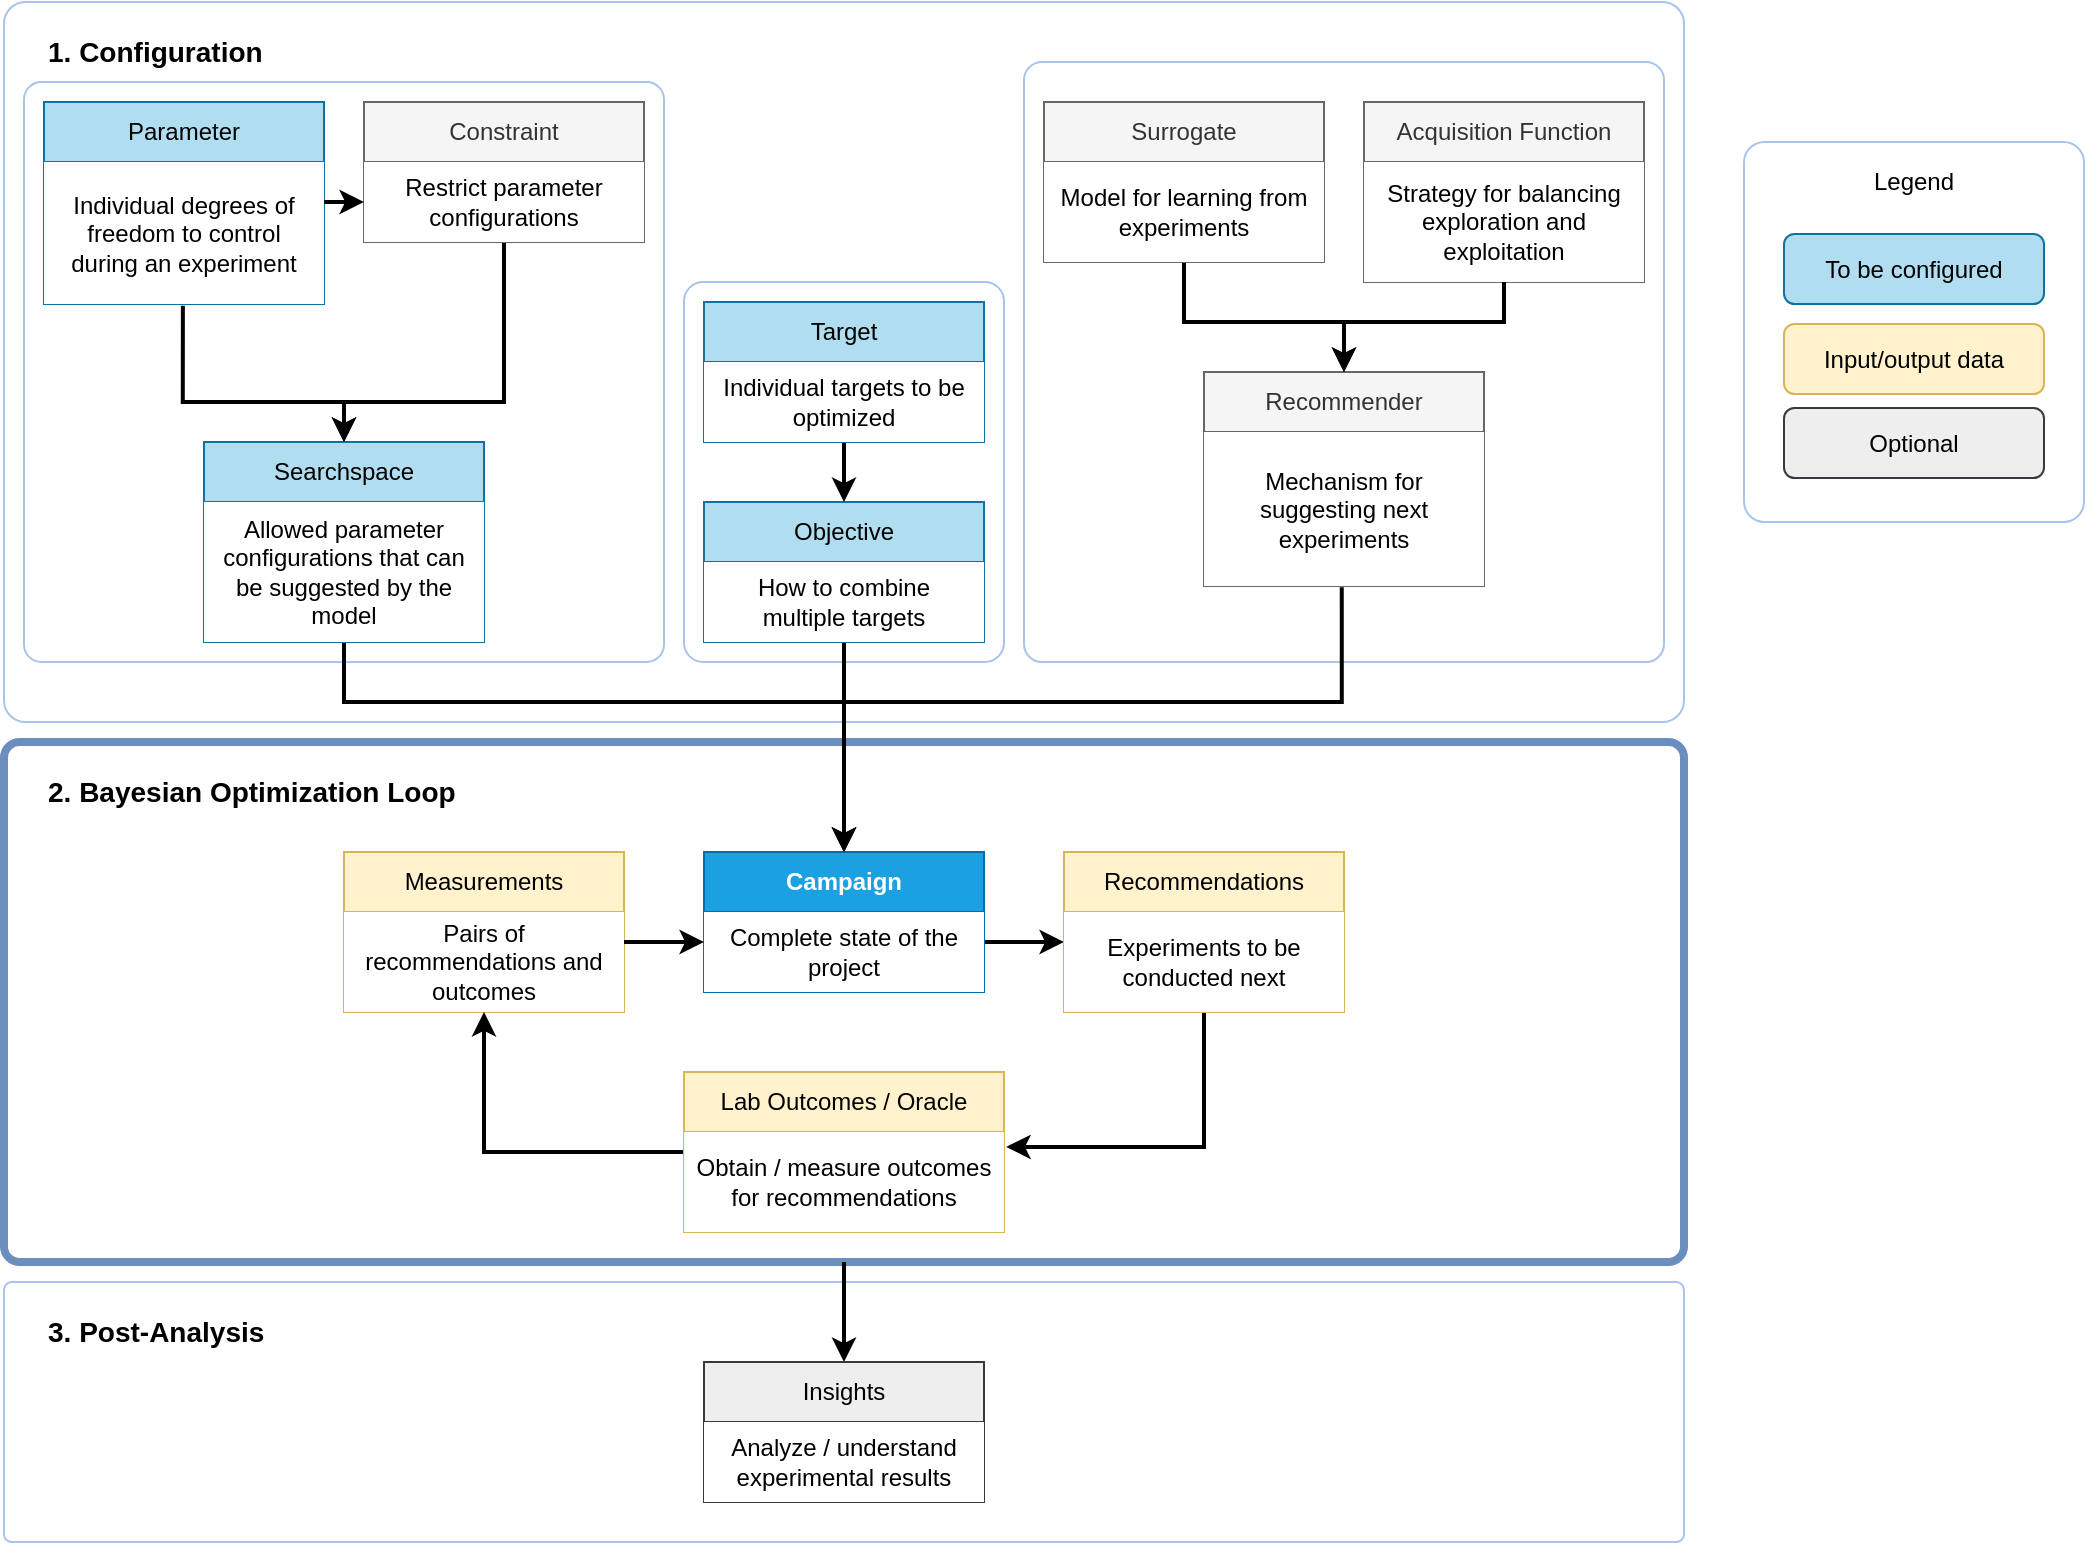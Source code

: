 <mxfile version="28.0.5">
  <diagram name="Page-1" id="6k2zMYyjilEWwxgVp3P2">
    <mxGraphModel dx="1362" dy="778" grid="1" gridSize="10" guides="1" tooltips="1" connect="1" arrows="1" fold="1" page="0" pageScale="1" pageWidth="860" pageHeight="800" math="0" shadow="0">
      <root>
        <mxCell id="0" />
        <mxCell id="1" parent="0" />
        <mxCell id="2T1Zwf7EH5pKQzEgwhFY-28" value="" style="rounded=1;whiteSpace=wrap;html=1;fillColor=none;strokeColor=light-dark(#a9c4eb, #babdc0);arcSize=6;" parent="1" vertex="1">
          <mxGeometry x="880" y="80" width="170" height="190" as="geometry" />
        </mxCell>
        <mxCell id="TgQTEoghcz0UxrAVnRUr-7" value="" style="rounded=1;whiteSpace=wrap;html=1;fillColor=none;strokeColor=#A9C4EB;arcSize=3;perimeterSpacing=0;" parent="1" vertex="1">
          <mxGeometry x="10" y="10" width="840" height="360" as="geometry" />
        </mxCell>
        <mxCell id="TgQTEoghcz0UxrAVnRUr-15" value="" style="rounded=1;whiteSpace=wrap;html=1;fillColor=none;strokeColor=#A9C4EB;arcSize=6;" parent="1" vertex="1">
          <mxGeometry x="350" y="150" width="160" height="190" as="geometry" />
        </mxCell>
        <mxCell id="TgQTEoghcz0UxrAVnRUr-16" value="" style="rounded=1;whiteSpace=wrap;html=1;fillColor=none;strokeColor=#A9C4EB;arcSize=3;" parent="1" vertex="1">
          <mxGeometry x="520" y="40" width="320" height="300" as="geometry" />
        </mxCell>
        <mxCell id="TgQTEoghcz0UxrAVnRUr-14" value="" style="rounded=1;whiteSpace=wrap;html=1;fillColor=none;strokeColor=#A9C4EB;arcSize=3;" parent="1" vertex="1">
          <mxGeometry x="20" y="50" width="320" height="290" as="geometry" />
        </mxCell>
        <mxCell id="TgQTEoghcz0UxrAVnRUr-10" value="" style="rounded=1;whiteSpace=wrap;html=1;fillColor=none;strokeColor=#A9C4EB;arcSize=3;" parent="1" vertex="1">
          <mxGeometry x="10" y="650" width="840" height="130" as="geometry" />
        </mxCell>
        <mxCell id="TgQTEoghcz0UxrAVnRUr-8" value="" style="rounded=1;whiteSpace=wrap;html=1;arcSize=3;strokeWidth=4;fillColor=none;strokeColor=#6c8ebf;" parent="1" vertex="1">
          <mxGeometry x="10" y="380" width="840" height="260" as="geometry" />
        </mxCell>
        <mxCell id="TgQTEoghcz0UxrAVnRUr-1" style="edgeStyle=orthogonalEdgeStyle;rounded=0;orthogonalLoop=1;jettySize=auto;html=1;strokeWidth=2;entryX=0.5;entryY=0;entryDx=0;entryDy=0;" parent="1" source="lGFxbz3i8dvHrvGvqf7d-3" target="lGFxbz3i8dvHrvGvqf7d-7" edge="1">
          <mxGeometry relative="1" as="geometry">
            <Array as="points">
              <mxPoint x="180" y="360" />
              <mxPoint x="430" y="360" />
            </Array>
          </mxGeometry>
        </mxCell>
        <UserObject label="Searchspace" link="https://emdgroup.github.io/baybe/stable/userguide/searchspace.html" linkTarget="_blank" id="lGFxbz3i8dvHrvGvqf7d-3">
          <mxCell style="swimlane;fontStyle=0;childLayout=stackLayout;horizontal=1;startSize=30;horizontalStack=0;resizeParent=1;resizeParentMax=0;resizeLast=0;collapsible=1;marginBottom=0;whiteSpace=wrap;html=1;fillColor=#b1ddf0;strokeColor=#10739e;" parent="1" vertex="1">
            <mxGeometry x="110" y="230" width="140" height="100" as="geometry" />
          </mxCell>
        </UserObject>
        <mxCell id="lGFxbz3i8dvHrvGvqf7d-4" value="Allowed parameter configurations that can be suggested by the model" style="text;strokeColor=none;fillColor=default;align=center;verticalAlign=middle;spacingLeft=4;spacingRight=4;overflow=hidden;points=[[0,0.5],[1,0.5]];portConstraint=eastwest;rotatable=0;whiteSpace=wrap;html=1;" parent="lGFxbz3i8dvHrvGvqf7d-3" vertex="1">
          <mxGeometry y="30" width="140" height="70" as="geometry" />
        </mxCell>
        <mxCell id="TgQTEoghcz0UxrAVnRUr-6" style="edgeStyle=orthogonalEdgeStyle;rounded=0;orthogonalLoop=1;jettySize=auto;html=1;strokeWidth=2;" parent="1" source="lGFxbz3i8dvHrvGvqf7d-7" target="lGFxbz3i8dvHrvGvqf7d-23" edge="1">
          <mxGeometry relative="1" as="geometry">
            <Array as="points">
              <mxPoint x="520" y="480" />
              <mxPoint x="520" y="480" />
            </Array>
          </mxGeometry>
        </mxCell>
        <mxCell id="TgQTEoghcz0UxrAVnRUr-9" style="edgeStyle=orthogonalEdgeStyle;rounded=0;orthogonalLoop=1;jettySize=auto;html=1;exitX=0.5;exitY=1;exitDx=0;exitDy=0;strokeWidth=2;entryX=0.5;entryY=0;entryDx=0;entryDy=0;" parent="1" source="TgQTEoghcz0UxrAVnRUr-8" target="lGFxbz3i8dvHrvGvqf7d-39" edge="1">
          <mxGeometry relative="1" as="geometry">
            <Array as="points">
              <mxPoint x="430" y="660" />
              <mxPoint x="430" y="660" />
            </Array>
          </mxGeometry>
        </mxCell>
        <UserObject label="&lt;b&gt;Campaign&lt;/b&gt;" link="https://emdgroup.github.io/baybe/stable/userguide/campaigns.html" linkTarget="_blank" id="lGFxbz3i8dvHrvGvqf7d-7">
          <mxCell style="swimlane;fontStyle=0;childLayout=stackLayout;horizontal=1;startSize=30;horizontalStack=0;resizeParent=1;resizeParentMax=0;resizeLast=0;collapsible=1;marginBottom=0;whiteSpace=wrap;html=1;fillColor=#1ba1e2;strokeColor=#006EAF;fontColor=#ffffff;" parent="1" vertex="1">
            <mxGeometry x="360" y="435" width="140" height="70" as="geometry" />
          </mxCell>
        </UserObject>
        <mxCell id="lGFxbz3i8dvHrvGvqf7d-8" value="Complete state of the project" style="text;strokeColor=none;fillColor=default;align=center;verticalAlign=middle;spacingLeft=4;spacingRight=4;overflow=hidden;points=[[0,0.5],[1,0.5]];portConstraint=eastwest;rotatable=0;whiteSpace=wrap;html=1;" parent="lGFxbz3i8dvHrvGvqf7d-7" vertex="1">
          <mxGeometry y="30" width="140" height="40" as="geometry" />
        </mxCell>
        <mxCell id="lGFxbz3i8dvHrvGvqf7d-15" style="edgeStyle=orthogonalEdgeStyle;rounded=0;orthogonalLoop=1;jettySize=auto;html=1;strokeWidth=2;entryX=0.5;entryY=0;entryDx=0;entryDy=0;" parent="1" source="lGFxbz3i8dvHrvGvqf7d-10" target="lGFxbz3i8dvHrvGvqf7d-7" edge="1">
          <mxGeometry relative="1" as="geometry">
            <Array as="points">
              <mxPoint x="430" y="400" />
              <mxPoint x="430" y="400" />
            </Array>
            <mxPoint x="360" y="435" as="targetPoint" />
          </mxGeometry>
        </mxCell>
        <UserObject label="Objective" link="https://emdgroup.github.io/baybe/stable/userguide/objectives.html" linkTarget="_blank" id="lGFxbz3i8dvHrvGvqf7d-10">
          <mxCell style="swimlane;fontStyle=0;childLayout=stackLayout;horizontal=1;startSize=30;horizontalStack=0;resizeParent=1;resizeParentMax=0;resizeLast=0;collapsible=1;marginBottom=0;whiteSpace=wrap;html=1;fillColor=#b1ddf0;strokeColor=#10739e;" parent="1" vertex="1">
            <mxGeometry x="360" y="260" width="140" height="70" as="geometry" />
          </mxCell>
        </UserObject>
        <mxCell id="lGFxbz3i8dvHrvGvqf7d-11" value="How to combine multiple targets" style="text;strokeColor=none;fillColor=default;align=center;verticalAlign=middle;spacingLeft=4;spacingRight=4;overflow=hidden;points=[[0,0.5],[1,0.5]];portConstraint=eastwest;rotatable=0;whiteSpace=wrap;html=1;" parent="lGFxbz3i8dvHrvGvqf7d-10" vertex="1">
          <mxGeometry y="30" width="140" height="40" as="geometry" />
        </mxCell>
        <mxCell id="TgQTEoghcz0UxrAVnRUr-3" style="edgeStyle=orthogonalEdgeStyle;rounded=0;orthogonalLoop=1;jettySize=auto;html=1;entryX=0.5;entryY=0;entryDx=0;entryDy=0;strokeWidth=2;exitX=0.492;exitY=1.008;exitDx=0;exitDy=0;exitPerimeter=0;" parent="1" source="lGFxbz3i8dvHrvGvqf7d-13" target="lGFxbz3i8dvHrvGvqf7d-7" edge="1">
          <mxGeometry relative="1" as="geometry">
            <Array as="points">
              <mxPoint x="679" y="360" />
              <mxPoint x="430" y="360" />
            </Array>
            <mxPoint x="740" y="325.0" as="sourcePoint" />
          </mxGeometry>
        </mxCell>
        <UserObject label="Recommender" link="https://emdgroup.github.io/baybe/stable/userguide/recommenders.html" linkTarget="_blank" id="lGFxbz3i8dvHrvGvqf7d-12">
          <mxCell style="swimlane;fontStyle=0;childLayout=stackLayout;horizontal=1;startSize=30;horizontalStack=0;resizeParent=1;resizeParentMax=0;resizeLast=0;collapsible=1;marginBottom=0;whiteSpace=wrap;html=1;fillColor=#f5f5f5;strokeColor=#666666;fontColor=#333333;" parent="1" vertex="1">
            <mxGeometry x="610" y="195" width="140" height="107" as="geometry" />
          </mxCell>
        </UserObject>
        <mxCell id="lGFxbz3i8dvHrvGvqf7d-13" value="Mechanism for suggesting next experiments" style="text;strokeColor=none;fillColor=default;align=center;verticalAlign=middle;spacingLeft=4;spacingRight=4;overflow=hidden;points=[[0,0.5],[1,0.5]];portConstraint=eastwest;rotatable=0;whiteSpace=wrap;html=1;" parent="lGFxbz3i8dvHrvGvqf7d-12" vertex="1">
          <mxGeometry y="30" width="140" height="77" as="geometry" />
        </mxCell>
        <UserObject label="Measurements" link="https://emdgroup.github.io/baybe/stable/userguide/campaigns.html#adding-measurements" linkTarget="_blank" id="lGFxbz3i8dvHrvGvqf7d-17">
          <mxCell style="swimlane;fontStyle=0;childLayout=stackLayout;horizontal=1;startSize=30;horizontalStack=0;resizeParent=1;resizeParentMax=0;resizeLast=0;collapsible=1;marginBottom=0;whiteSpace=wrap;html=1;fillColor=#fff2cc;strokeColor=#d6b656;" parent="1" vertex="1">
            <mxGeometry x="180" y="435" width="140" height="80" as="geometry" />
          </mxCell>
        </UserObject>
        <mxCell id="lGFxbz3i8dvHrvGvqf7d-18" value="Pairs of recommendations and outcomes" style="text;strokeColor=none;fillColor=default;align=center;verticalAlign=middle;spacingLeft=4;spacingRight=4;overflow=hidden;points=[[0,0.5],[1,0.5]];portConstraint=eastwest;rotatable=0;whiteSpace=wrap;html=1;" parent="lGFxbz3i8dvHrvGvqf7d-17" vertex="1">
          <mxGeometry y="30" width="140" height="50" as="geometry" />
        </mxCell>
        <mxCell id="lGFxbz3i8dvHrvGvqf7d-20" style="edgeStyle=orthogonalEdgeStyle;rounded=0;orthogonalLoop=1;jettySize=auto;html=1;strokeWidth=2;" parent="1" source="lGFxbz3i8dvHrvGvqf7d-18" target="lGFxbz3i8dvHrvGvqf7d-7" edge="1">
          <mxGeometry relative="1" as="geometry">
            <Array as="points">
              <mxPoint x="340" y="480" />
              <mxPoint x="340" y="480" />
            </Array>
          </mxGeometry>
        </mxCell>
        <mxCell id="TgQTEoghcz0UxrAVnRUr-4" style="edgeStyle=orthogonalEdgeStyle;rounded=0;orthogonalLoop=1;jettySize=auto;html=1;entryX=1.007;entryY=0.149;entryDx=0;entryDy=0;strokeWidth=2;entryPerimeter=0;" parent="1" source="lGFxbz3i8dvHrvGvqf7d-23" target="lGFxbz3i8dvHrvGvqf7d-30" edge="1">
          <mxGeometry relative="1" as="geometry" />
        </mxCell>
        <UserObject label="Recommendations" link="https://emdgroup.github.io/baybe/stable/userguide/getting_recommendations.html" linkTarget="_blank" id="lGFxbz3i8dvHrvGvqf7d-23">
          <mxCell style="swimlane;fontStyle=0;childLayout=stackLayout;horizontal=1;startSize=30;horizontalStack=0;resizeParent=1;resizeParentMax=0;resizeLast=0;collapsible=1;marginBottom=0;whiteSpace=wrap;html=1;fillColor=#fff2cc;strokeColor=#d6b656;" parent="1" vertex="1">
            <mxGeometry x="540" y="435" width="140" height="80" as="geometry" />
          </mxCell>
        </UserObject>
        <mxCell id="lGFxbz3i8dvHrvGvqf7d-24" value="Experiments to be conducted next" style="text;align=center;verticalAlign=middle;spacingLeft=4;spacingRight=4;overflow=hidden;points=[[0,0.5],[1,0.5]];portConstraint=eastwest;rotatable=0;whiteSpace=wrap;html=1;fillColor=default;" parent="lGFxbz3i8dvHrvGvqf7d-23" vertex="1">
          <mxGeometry y="30" width="140" height="50" as="geometry" />
        </mxCell>
        <mxCell id="TgQTEoghcz0UxrAVnRUr-5" style="edgeStyle=orthogonalEdgeStyle;rounded=0;orthogonalLoop=1;jettySize=auto;html=1;strokeWidth=2;" parent="1" source="lGFxbz3i8dvHrvGvqf7d-29" target="lGFxbz3i8dvHrvGvqf7d-17" edge="1">
          <mxGeometry relative="1" as="geometry" />
        </mxCell>
        <mxCell id="lGFxbz3i8dvHrvGvqf7d-29" value="Lab Outcomes / Oracle" style="swimlane;fontStyle=0;childLayout=stackLayout;horizontal=1;startSize=30;horizontalStack=0;resizeParent=1;resizeParentMax=0;resizeLast=0;collapsible=1;marginBottom=0;whiteSpace=wrap;html=1;fillColor=#fff2cc;strokeColor=#d6b656;" parent="1" vertex="1">
          <mxGeometry x="350" y="545" width="160" height="80" as="geometry" />
        </mxCell>
        <mxCell id="lGFxbz3i8dvHrvGvqf7d-30" value="Obtain / measure outcomes for recommendations" style="text;strokeColor=none;fillColor=default;align=center;verticalAlign=middle;spacingLeft=4;spacingRight=4;overflow=hidden;points=[[0,0.5],[1,0.5]];portConstraint=eastwest;rotatable=0;whiteSpace=wrap;html=1;" parent="lGFxbz3i8dvHrvGvqf7d-29" vertex="1">
          <mxGeometry y="30" width="160" height="50" as="geometry" />
        </mxCell>
        <mxCell id="TgQTEoghcz0UxrAVnRUr-17" style="edgeStyle=orthogonalEdgeStyle;rounded=0;orthogonalLoop=1;jettySize=auto;html=1;entryX=0.5;entryY=0;entryDx=0;entryDy=0;strokeWidth=2;exitX=0.496;exitY=1.012;exitDx=0;exitDy=0;exitPerimeter=0;" parent="1" source="lGFxbz3i8dvHrvGvqf7d-34" target="lGFxbz3i8dvHrvGvqf7d-3" edge="1">
          <mxGeometry relative="1" as="geometry">
            <Array as="points">
              <mxPoint x="99" y="210" />
              <mxPoint x="180" y="210" />
            </Array>
          </mxGeometry>
        </mxCell>
        <UserObject label="Parameter" link="https://emdgroup.github.io/baybe/stable/userguide/parameters.html" linkTarget="_blank" id="lGFxbz3i8dvHrvGvqf7d-33">
          <mxCell style="swimlane;fontStyle=0;childLayout=stackLayout;horizontal=1;startSize=30;horizontalStack=0;resizeParent=1;resizeParentMax=0;resizeLast=0;collapsible=1;marginBottom=0;whiteSpace=wrap;html=1;fillColor=#b1ddf0;strokeColor=#10739e;gradientDirection=radial;" parent="1" vertex="1">
            <mxGeometry x="30" y="60" width="140" height="101" as="geometry" />
          </mxCell>
        </UserObject>
        <mxCell id="lGFxbz3i8dvHrvGvqf7d-34" value="Individual degrees of freedom to control during an experiment" style="text;strokeColor=none;fillColor=default;align=center;verticalAlign=middle;spacingLeft=4;spacingRight=4;overflow=hidden;points=[[0,0.5],[1,0.5]];portConstraint=eastwest;rotatable=0;whiteSpace=wrap;html=1;" parent="lGFxbz3i8dvHrvGvqf7d-33" vertex="1">
          <mxGeometry y="30" width="140" height="71" as="geometry" />
        </mxCell>
        <mxCell id="2T1Zwf7EH5pKQzEgwhFY-15" style="edgeStyle=orthogonalEdgeStyle;rounded=0;orthogonalLoop=1;jettySize=auto;html=1;entryX=0.5;entryY=0;entryDx=0;entryDy=0;strokeWidth=2;" parent="1" source="lGFxbz3i8dvHrvGvqf7d-36" target="lGFxbz3i8dvHrvGvqf7d-3" edge="1">
          <mxGeometry relative="1" as="geometry">
            <Array as="points">
              <mxPoint x="260" y="210" />
              <mxPoint x="180" y="210" />
            </Array>
          </mxGeometry>
        </mxCell>
        <UserObject label="Constraint" link="https://emdgroup.github.io/baybe/stable/userguide/constraints.html" linkTarget="_blank" id="lGFxbz3i8dvHrvGvqf7d-36">
          <mxCell style="swimlane;fontStyle=0;childLayout=stackLayout;horizontal=1;startSize=30;horizontalStack=0;resizeParent=1;resizeParentMax=0;resizeLast=0;collapsible=1;marginBottom=0;whiteSpace=wrap;html=1;fillColor=#f5f5f5;strokeColor=#666666;fontColor=#333333;" parent="1" vertex="1">
            <mxGeometry x="190" y="60" width="140" height="70" as="geometry" />
          </mxCell>
        </UserObject>
        <mxCell id="lGFxbz3i8dvHrvGvqf7d-37" value="Restrict parameter configurations" style="text;strokeColor=none;fillColor=default;align=center;verticalAlign=middle;spacingLeft=4;spacingRight=4;overflow=hidden;points=[[0,0.5],[1,0.5]];portConstraint=eastwest;rotatable=0;whiteSpace=wrap;html=1;" parent="lGFxbz3i8dvHrvGvqf7d-36" vertex="1">
          <mxGeometry y="30" width="140" height="40" as="geometry" />
        </mxCell>
        <UserObject label="Insights" link="https://emdgroup.github.io/baybe/stable/userguide/insights.html" linkTarget="_blank" id="lGFxbz3i8dvHrvGvqf7d-39">
          <mxCell style="swimlane;fontStyle=0;childLayout=stackLayout;horizontal=1;startSize=30;horizontalStack=0;resizeParent=1;resizeParentMax=0;resizeLast=0;collapsible=1;marginBottom=0;whiteSpace=wrap;html=1;fillColor=#eeeeee;strokeColor=#36393d;" parent="1" vertex="1">
            <mxGeometry x="360" y="690" width="140" height="70" as="geometry" />
          </mxCell>
        </UserObject>
        <mxCell id="lGFxbz3i8dvHrvGvqf7d-40" value="Analyze / understand experimental results" style="text;strokeColor=none;fillColor=default;align=center;verticalAlign=middle;spacingLeft=4;spacingRight=4;overflow=hidden;points=[[0,0.5],[1,0.5]];portConstraint=eastwest;rotatable=0;whiteSpace=wrap;html=1;" parent="lGFxbz3i8dvHrvGvqf7d-39" vertex="1">
          <mxGeometry y="30" width="140" height="40" as="geometry" />
        </mxCell>
        <mxCell id="lGFxbz3i8dvHrvGvqf7d-44" style="edgeStyle=orthogonalEdgeStyle;rounded=0;orthogonalLoop=1;jettySize=auto;html=1;strokeWidth=2;" parent="1" source="lGFxbz3i8dvHrvGvqf7d-42" target="lGFxbz3i8dvHrvGvqf7d-10" edge="1">
          <mxGeometry relative="1" as="geometry">
            <Array as="points">
              <mxPoint x="430" y="240" />
              <mxPoint x="430" y="240" />
            </Array>
          </mxGeometry>
        </mxCell>
        <UserObject label="Target" link="https://emdgroup.github.io/baybe/stable/userguide/targets.html" linkTarget="_blank" id="lGFxbz3i8dvHrvGvqf7d-42">
          <mxCell style="swimlane;fontStyle=0;childLayout=stackLayout;horizontal=1;startSize=30;horizontalStack=0;resizeParent=1;resizeParentMax=0;resizeLast=0;collapsible=1;marginBottom=0;whiteSpace=wrap;html=1;fillColor=#b1ddf0;strokeColor=#10739e;" parent="1" vertex="1">
            <mxGeometry x="360" y="160" width="140" height="70" as="geometry" />
          </mxCell>
        </UserObject>
        <mxCell id="lGFxbz3i8dvHrvGvqf7d-43" value="Individual targets to be optimized" style="text;strokeColor=none;fillColor=default;align=center;verticalAlign=middle;spacingLeft=4;spacingRight=4;overflow=hidden;points=[[0,0.5],[1,0.5]];portConstraint=eastwest;rotatable=0;whiteSpace=wrap;html=1;" parent="lGFxbz3i8dvHrvGvqf7d-42" vertex="1">
          <mxGeometry y="30" width="140" height="40" as="geometry" />
        </mxCell>
        <mxCell id="TgQTEoghcz0UxrAVnRUr-11" value="&lt;b&gt;&lt;font style=&quot;font-size: 14px;&quot;&gt;1. Configuration&lt;/font&gt;&lt;/b&gt;" style="text;html=1;align=left;verticalAlign=middle;whiteSpace=wrap;rounded=0;" parent="1" vertex="1">
          <mxGeometry x="30" y="20" width="122.5" height="30" as="geometry" />
        </mxCell>
        <mxCell id="TgQTEoghcz0UxrAVnRUr-12" value="&lt;b&gt;&lt;font style=&quot;font-size: 14px;&quot;&gt;2. Bayesian Optimization L&lt;/font&gt;&lt;/b&gt;&lt;b style=&quot;background-color: transparent; color: light-dark(rgb(0, 0, 0), rgb(255, 255, 255));&quot;&gt;&lt;font style=&quot;font-size: 14px;&quot;&gt;oop&lt;/font&gt;&lt;/b&gt;" style="text;html=1;align=left;verticalAlign=middle;whiteSpace=wrap;rounded=0;" parent="1" vertex="1">
          <mxGeometry x="30" y="390" width="230" height="30" as="geometry" />
        </mxCell>
        <mxCell id="TgQTEoghcz0UxrAVnRUr-13" value="&lt;b&gt;&lt;font style=&quot;font-size: 14px;&quot;&gt;3. Post-Analysis&lt;/font&gt;&lt;/b&gt;" style="text;html=1;align=left;verticalAlign=middle;whiteSpace=wrap;rounded=0;" parent="1" vertex="1">
          <mxGeometry x="30" y="660" width="140" height="30" as="geometry" />
        </mxCell>
        <mxCell id="2T1Zwf7EH5pKQzEgwhFY-1" style="edgeStyle=orthogonalEdgeStyle;rounded=0;orthogonalLoop=1;jettySize=auto;html=1;entryX=0;entryY=0.5;entryDx=0;entryDy=0;strokeWidth=2;" parent="1" source="lGFxbz3i8dvHrvGvqf7d-34" target="lGFxbz3i8dvHrvGvqf7d-37" edge="1">
          <mxGeometry relative="1" as="geometry">
            <Array as="points">
              <mxPoint x="180" y="110" />
              <mxPoint x="180" y="110" />
            </Array>
          </mxGeometry>
        </mxCell>
        <mxCell id="2T1Zwf7EH5pKQzEgwhFY-17" style="edgeStyle=orthogonalEdgeStyle;rounded=0;orthogonalLoop=1;jettySize=auto;html=1;entryX=0.5;entryY=0;entryDx=0;entryDy=0;strokeWidth=2;" parent="1" source="2T1Zwf7EH5pKQzEgwhFY-18" edge="1">
          <mxGeometry relative="1" as="geometry">
            <Array as="points">
              <mxPoint x="600" y="170" />
              <mxPoint x="680" y="170" />
            </Array>
            <mxPoint x="680" y="195" as="targetPoint" />
          </mxGeometry>
        </mxCell>
        <UserObject label="Surrogate" link="https://emdgroup.github.io/baybe/stable/userguide/surrogates.html" linkTarget="_blank" id="2T1Zwf7EH5pKQzEgwhFY-18">
          <mxCell style="swimlane;fontStyle=0;childLayout=stackLayout;horizontal=1;startSize=30;horizontalStack=0;resizeParent=1;resizeParentMax=0;resizeLast=0;collapsible=1;marginBottom=0;whiteSpace=wrap;html=1;fillColor=#f5f5f5;strokeColor=#666666;fontColor=#333333;" parent="1" vertex="1">
            <mxGeometry x="530" y="60" width="140" height="80" as="geometry" />
          </mxCell>
        </UserObject>
        <mxCell id="2T1Zwf7EH5pKQzEgwhFY-19" value="Model for learning from experiments" style="text;align=center;verticalAlign=middle;spacingLeft=4;spacingRight=4;overflow=hidden;points=[[0,0.5],[1,0.5]];portConstraint=eastwest;rotatable=0;whiteSpace=wrap;html=1;fillColor=default;" parent="2T1Zwf7EH5pKQzEgwhFY-18" vertex="1">
          <mxGeometry y="30" width="140" height="50" as="geometry" />
        </mxCell>
        <UserObject label="Acquisition Function" link="https://emdgroup.github.io/baybe/stable/examples/Basics/recommenders.html#acquisition-function" linkTarget="_blank" id="2T1Zwf7EH5pKQzEgwhFY-20">
          <mxCell style="swimlane;fontStyle=0;childLayout=stackLayout;horizontal=1;startSize=30;horizontalStack=0;resizeParent=1;resizeParentMax=0;resizeLast=0;collapsible=1;marginBottom=0;whiteSpace=wrap;html=1;fillColor=#f5f5f5;strokeColor=#666666;fontColor=#333333;" parent="1" vertex="1">
            <mxGeometry x="690" y="60" width="140" height="90" as="geometry" />
          </mxCell>
        </UserObject>
        <mxCell id="2T1Zwf7EH5pKQzEgwhFY-21" value="Strategy for balancing exploration and exploitation" style="text;strokeColor=none;fillColor=default;align=center;verticalAlign=middle;spacingLeft=4;spacingRight=4;overflow=hidden;points=[[0,0.5],[1,0.5]];portConstraint=eastwest;rotatable=0;whiteSpace=wrap;html=1;" parent="2T1Zwf7EH5pKQzEgwhFY-20" vertex="1">
          <mxGeometry y="30" width="140" height="60" as="geometry" />
        </mxCell>
        <mxCell id="2T1Zwf7EH5pKQzEgwhFY-22" style="edgeStyle=orthogonalEdgeStyle;rounded=0;orthogonalLoop=1;jettySize=auto;html=1;entryX=0.5;entryY=0;entryDx=0;entryDy=0;strokeWidth=2;exitX=0.5;exitY=1;exitDx=0;exitDy=0;" parent="1" source="2T1Zwf7EH5pKQzEgwhFY-20" edge="1">
          <mxGeometry relative="1" as="geometry">
            <mxPoint x="630" y="140" as="sourcePoint" />
            <mxPoint x="680" y="195" as="targetPoint" />
            <Array as="points">
              <mxPoint x="760" y="170" />
              <mxPoint x="680" y="170" />
            </Array>
          </mxGeometry>
        </mxCell>
        <mxCell id="2T1Zwf7EH5pKQzEgwhFY-23" value="Optional" style="rounded=1;whiteSpace=wrap;html=1;fillColor=#eeeeee;strokeColor=#36393d;" parent="1" vertex="1">
          <mxGeometry x="900" y="213" width="130" height="35" as="geometry" />
        </mxCell>
        <mxCell id="2T1Zwf7EH5pKQzEgwhFY-24" value="To be configured" style="rounded=1;whiteSpace=wrap;html=1;fillColor=#b1ddf0;strokeColor=#10739e;" parent="1" vertex="1">
          <mxGeometry x="900" y="126" width="130" height="35" as="geometry" />
        </mxCell>
        <mxCell id="2T1Zwf7EH5pKQzEgwhFY-25" value="Legend" style="text;html=1;align=center;verticalAlign=middle;whiteSpace=wrap;rounded=0;" parent="1" vertex="1">
          <mxGeometry x="935" y="85" width="60" height="30" as="geometry" />
        </mxCell>
        <mxCell id="2T1Zwf7EH5pKQzEgwhFY-30" value="&lt;span style=&quot;font-weight: normal;&quot;&gt;Input/output data&lt;/span&gt;" style="rounded=1;whiteSpace=wrap;html=1;fillColor=#fff2cc;strokeColor=#d6b656;fontStyle=1" parent="1" vertex="1">
          <mxGeometry x="900" y="171" width="130" height="35" as="geometry" />
        </mxCell>
      </root>
    </mxGraphModel>
  </diagram>
</mxfile>
